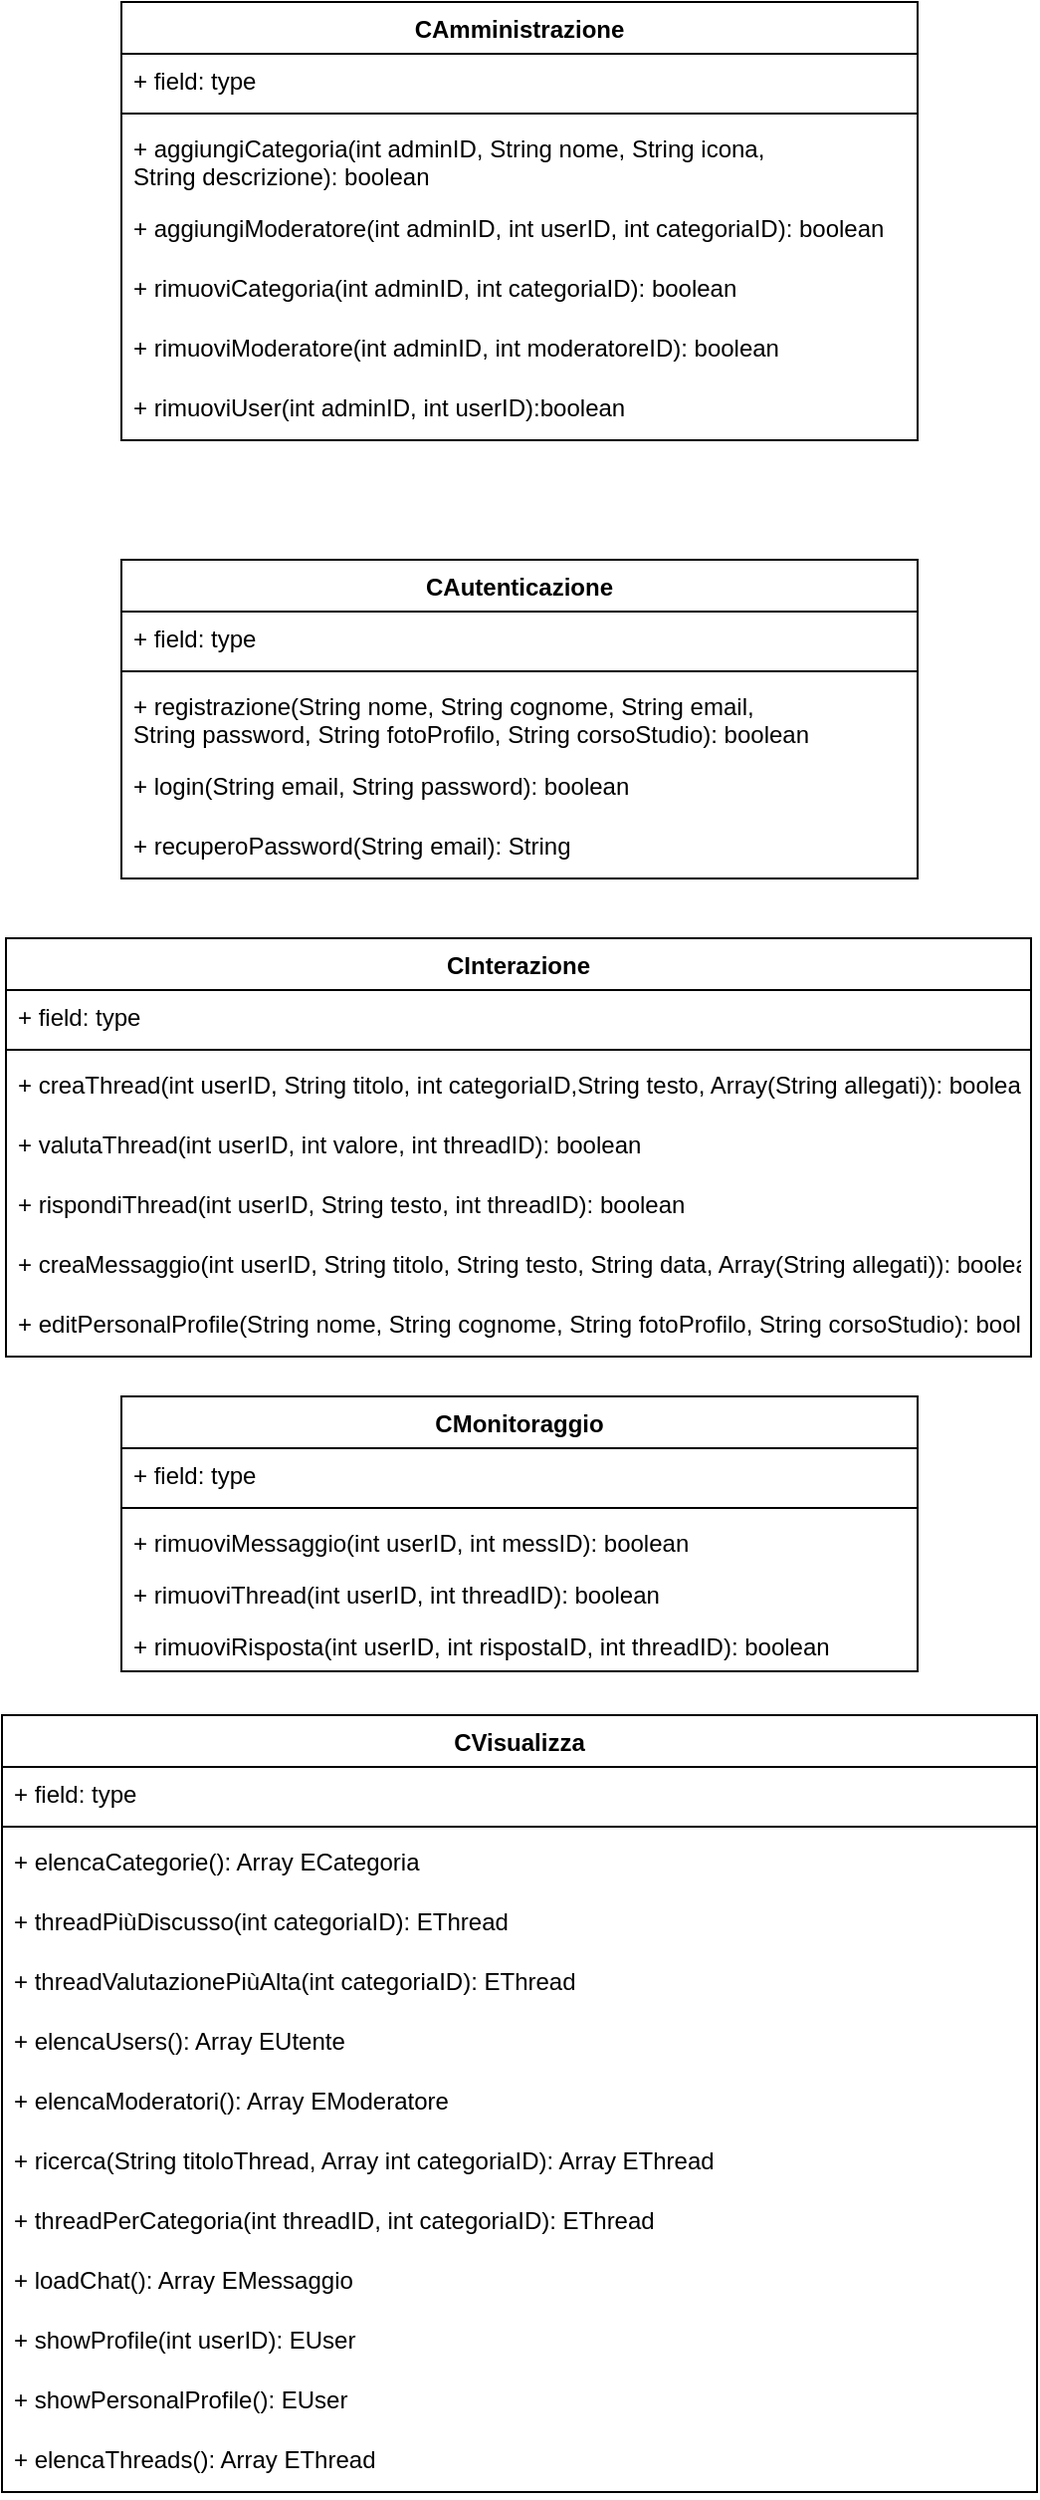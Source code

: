 <mxfile version="14.9.9"><diagram id="o65xHAk28s9XX9fI9ytK" name="Pagina-1"><mxGraphModel dx="1069" dy="536" grid="1" gridSize="10" guides="1" tooltips="1" connect="1" arrows="1" fold="1" page="1" pageScale="1" pageWidth="1169" pageHeight="827" math="0" shadow="0"><root><mxCell id="0"/><mxCell id="1" parent="0"/><mxCell id="S2R8XyvhuYuR_icyneo2-1" value="CAutenticazione" style="swimlane;fontStyle=1;align=center;verticalAlign=top;childLayout=stackLayout;horizontal=1;startSize=26;horizontalStack=0;resizeParent=1;resizeParentMax=0;resizeLast=0;collapsible=1;marginBottom=0;" parent="1" vertex="1"><mxGeometry x="385" y="300" width="400" height="160" as="geometry"><mxRectangle x="410" y="310" width="130" height="26" as="alternateBounds"/></mxGeometry></mxCell><mxCell id="S2R8XyvhuYuR_icyneo2-2" value="+ field: type" style="text;strokeColor=none;fillColor=none;align=left;verticalAlign=top;spacingLeft=4;spacingRight=4;overflow=hidden;rotatable=0;points=[[0,0.5],[1,0.5]];portConstraint=eastwest;" parent="S2R8XyvhuYuR_icyneo2-1" vertex="1"><mxGeometry y="26" width="400" height="26" as="geometry"/></mxCell><mxCell id="S2R8XyvhuYuR_icyneo2-3" value="" style="line;strokeWidth=1;fillColor=none;align=left;verticalAlign=middle;spacingTop=-1;spacingLeft=3;spacingRight=3;rotatable=0;labelPosition=right;points=[];portConstraint=eastwest;" parent="S2R8XyvhuYuR_icyneo2-1" vertex="1"><mxGeometry y="52" width="400" height="8" as="geometry"/></mxCell><mxCell id="S2R8XyvhuYuR_icyneo2-4" value="+ registrazione(String nome, String cognome, String email,&#xA;String password, String fotoProfilo, String corsoStudio): boolean" style="text;strokeColor=none;fillColor=none;align=left;verticalAlign=top;spacingLeft=4;spacingRight=4;overflow=hidden;rotatable=0;points=[[0,0.5],[1,0.5]];portConstraint=eastwest;" parent="S2R8XyvhuYuR_icyneo2-1" vertex="1"><mxGeometry y="60" width="400" height="40" as="geometry"/></mxCell><mxCell id="S2R8XyvhuYuR_icyneo2-5" value="+ login(String email, String password): boolean" style="text;strokeColor=none;fillColor=none;align=left;verticalAlign=top;spacingLeft=4;spacingRight=4;overflow=hidden;rotatable=0;points=[[0,0.5],[1,0.5]];portConstraint=eastwest;" parent="S2R8XyvhuYuR_icyneo2-1" vertex="1"><mxGeometry y="100" width="400" height="30" as="geometry"/></mxCell><mxCell id="S2R8XyvhuYuR_icyneo2-6" value="+ recuperoPassword(String email): String" style="text;strokeColor=none;fillColor=none;align=left;verticalAlign=top;spacingLeft=4;spacingRight=4;overflow=hidden;rotatable=0;points=[[0,0.5],[1,0.5]];portConstraint=eastwest;" parent="S2R8XyvhuYuR_icyneo2-1" vertex="1"><mxGeometry y="130" width="400" height="30" as="geometry"/></mxCell><mxCell id="PkMuKAgnX_gJecn6NHZK-7" value="CInterazione" style="swimlane;fontStyle=1;align=center;verticalAlign=top;childLayout=stackLayout;horizontal=1;startSize=26;horizontalStack=0;resizeParent=1;resizeParentMax=0;resizeLast=0;collapsible=1;marginBottom=0;" parent="1" vertex="1"><mxGeometry x="327" y="490" width="515" height="210" as="geometry"><mxRectangle x="435" y="510" width="150" height="26" as="alternateBounds"/></mxGeometry></mxCell><mxCell id="PkMuKAgnX_gJecn6NHZK-8" value="+ field: type" style="text;strokeColor=none;fillColor=none;align=left;verticalAlign=top;spacingLeft=4;spacingRight=4;overflow=hidden;rotatable=0;points=[[0,0.5],[1,0.5]];portConstraint=eastwest;" parent="PkMuKAgnX_gJecn6NHZK-7" vertex="1"><mxGeometry y="26" width="515" height="26" as="geometry"/></mxCell><mxCell id="PkMuKAgnX_gJecn6NHZK-9" value="" style="line;strokeWidth=1;fillColor=none;align=left;verticalAlign=middle;spacingTop=-1;spacingLeft=3;spacingRight=3;rotatable=0;labelPosition=right;points=[];portConstraint=eastwest;" parent="PkMuKAgnX_gJecn6NHZK-7" vertex="1"><mxGeometry y="52" width="515" height="8" as="geometry"/></mxCell><mxCell id="PkMuKAgnX_gJecn6NHZK-10" value="+ creaThread(int userID, String titolo, int categoriaID,String testo, Array(String allegati)): boolean" style="text;strokeColor=none;fillColor=none;align=left;verticalAlign=top;spacingLeft=4;spacingRight=4;overflow=hidden;rotatable=0;points=[[0,0.5],[1,0.5]];portConstraint=eastwest;" parent="PkMuKAgnX_gJecn6NHZK-7" vertex="1"><mxGeometry y="60" width="515" height="30" as="geometry"/></mxCell><mxCell id="PkMuKAgnX_gJecn6NHZK-13" value="+ valutaThread(int userID, int valore, int threadID): boolean" style="text;strokeColor=none;fillColor=none;align=left;verticalAlign=top;spacingLeft=4;spacingRight=4;overflow=hidden;rotatable=0;points=[[0,0.5],[1,0.5]];portConstraint=eastwest;" parent="PkMuKAgnX_gJecn6NHZK-7" vertex="1"><mxGeometry y="90" width="515" height="30" as="geometry"/></mxCell><mxCell id="PkMuKAgnX_gJecn6NHZK-12" value="+ rispondiThread(int userID, String testo, int threadID): boolean" style="text;strokeColor=none;fillColor=none;align=left;verticalAlign=top;spacingLeft=4;spacingRight=4;overflow=hidden;rotatable=0;points=[[0,0.5],[1,0.5]];portConstraint=eastwest;" parent="PkMuKAgnX_gJecn6NHZK-7" vertex="1"><mxGeometry y="120" width="515" height="30" as="geometry"/></mxCell><mxCell id="jCujb9FClcqtXTObPl5t-19" value="+ creaMessaggio(int userID, String titolo, String testo, String data, Array(String allegati)): boolean" style="text;strokeColor=none;fillColor=none;align=left;verticalAlign=top;spacingLeft=4;spacingRight=4;overflow=hidden;rotatable=0;points=[[0,0.5],[1,0.5]];portConstraint=eastwest;" parent="PkMuKAgnX_gJecn6NHZK-7" vertex="1"><mxGeometry y="150" width="515" height="30" as="geometry"/></mxCell><mxCell id="Ee2qRUufOaVZTM4OEprY-3" value="+ editPersonalProfile(String nome, String cognome, String fotoProfilo, String corsoStudio): boolean" style="text;strokeColor=none;fillColor=none;align=left;verticalAlign=top;spacingLeft=4;spacingRight=4;overflow=hidden;rotatable=0;points=[[0,0.5],[1,0.5]];portConstraint=eastwest;" vertex="1" parent="PkMuKAgnX_gJecn6NHZK-7"><mxGeometry y="180" width="515" height="30" as="geometry"/></mxCell><mxCell id="PkMuKAgnX_gJecn6NHZK-14" value="CMonitoraggio" style="swimlane;fontStyle=1;align=center;verticalAlign=top;childLayout=stackLayout;horizontal=1;startSize=26;horizontalStack=0;resizeParent=1;resizeParentMax=0;resizeLast=0;collapsible=1;marginBottom=0;" parent="1" vertex="1"><mxGeometry x="385" y="720" width="400" height="138" as="geometry"><mxRectangle x="385" y="440" width="120" height="26" as="alternateBounds"/></mxGeometry></mxCell><mxCell id="PkMuKAgnX_gJecn6NHZK-15" value="+ field: type" style="text;strokeColor=none;fillColor=none;align=left;verticalAlign=top;spacingLeft=4;spacingRight=4;overflow=hidden;rotatable=0;points=[[0,0.5],[1,0.5]];portConstraint=eastwest;" parent="PkMuKAgnX_gJecn6NHZK-14" vertex="1"><mxGeometry y="26" width="400" height="26" as="geometry"/></mxCell><mxCell id="PkMuKAgnX_gJecn6NHZK-16" value="" style="line;strokeWidth=1;fillColor=none;align=left;verticalAlign=middle;spacingTop=-1;spacingLeft=3;spacingRight=3;rotatable=0;labelPosition=right;points=[];portConstraint=eastwest;" parent="PkMuKAgnX_gJecn6NHZK-14" vertex="1"><mxGeometry y="52" width="400" height="8" as="geometry"/></mxCell><mxCell id="PkMuKAgnX_gJecn6NHZK-17" value="+ rimuoviMessaggio(int userID, int messID): boolean" style="text;strokeColor=none;fillColor=none;align=left;verticalAlign=top;spacingLeft=4;spacingRight=4;overflow=hidden;rotatable=0;points=[[0,0.5],[1,0.5]];portConstraint=eastwest;" parent="PkMuKAgnX_gJecn6NHZK-14" vertex="1"><mxGeometry y="60" width="400" height="26" as="geometry"/></mxCell><mxCell id="PkMuKAgnX_gJecn6NHZK-18" value="+ rimuoviThread(int userID, int threadID): boolean" style="text;strokeColor=none;fillColor=none;align=left;verticalAlign=top;spacingLeft=4;spacingRight=4;overflow=hidden;rotatable=0;points=[[0,0.5],[1,0.5]];portConstraint=eastwest;" parent="PkMuKAgnX_gJecn6NHZK-14" vertex="1"><mxGeometry y="86" width="400" height="26" as="geometry"/></mxCell><mxCell id="PkMuKAgnX_gJecn6NHZK-19" value="+ rimuoviRisposta(int userID, int rispostaID, int threadID): boolean" style="text;strokeColor=none;fillColor=none;align=left;verticalAlign=top;spacingLeft=4;spacingRight=4;overflow=hidden;rotatable=0;points=[[0,0.5],[1,0.5]];portConstraint=eastwest;" parent="PkMuKAgnX_gJecn6NHZK-14" vertex="1"><mxGeometry y="112" width="400" height="26" as="geometry"/></mxCell><mxCell id="C2-8zBB7MiL-Pwm9mPZN-1" value="CAmministrazione" style="swimlane;fontStyle=1;align=center;verticalAlign=top;childLayout=stackLayout;horizontal=1;startSize=26;horizontalStack=0;resizeParent=1;resizeParentMax=0;resizeLast=0;collapsible=1;marginBottom=0;" parent="1" vertex="1"><mxGeometry x="385" y="20" width="400" height="220" as="geometry"><mxRectangle x="410" y="80" width="130" height="26" as="alternateBounds"/></mxGeometry></mxCell><mxCell id="C2-8zBB7MiL-Pwm9mPZN-2" value="+ field: type" style="text;strokeColor=none;fillColor=none;align=left;verticalAlign=top;spacingLeft=4;spacingRight=4;overflow=hidden;rotatable=0;points=[[0,0.5],[1,0.5]];portConstraint=eastwest;" parent="C2-8zBB7MiL-Pwm9mPZN-1" vertex="1"><mxGeometry y="26" width="400" height="26" as="geometry"/></mxCell><mxCell id="C2-8zBB7MiL-Pwm9mPZN-3" value="" style="line;strokeWidth=1;fillColor=none;align=left;verticalAlign=middle;spacingTop=-1;spacingLeft=3;spacingRight=3;rotatable=0;labelPosition=right;points=[];portConstraint=eastwest;" parent="C2-8zBB7MiL-Pwm9mPZN-1" vertex="1"><mxGeometry y="52" width="400" height="8" as="geometry"/></mxCell><mxCell id="C2-8zBB7MiL-Pwm9mPZN-4" value="+ aggiungiCategoria(int adminID, String nome, String icona,&#xA;String descrizione): boolean" style="text;strokeColor=none;fillColor=none;align=left;verticalAlign=top;spacingLeft=4;spacingRight=4;overflow=hidden;rotatable=0;points=[[0,0.5],[1,0.5]];portConstraint=eastwest;" parent="C2-8zBB7MiL-Pwm9mPZN-1" vertex="1"><mxGeometry y="60" width="400" height="40" as="geometry"/></mxCell><mxCell id="C2-8zBB7MiL-Pwm9mPZN-6" value="+ aggiungiModeratore(int adminID, int userID, int categoriaID): boolean" style="text;strokeColor=none;fillColor=none;align=left;verticalAlign=top;spacingLeft=4;spacingRight=4;overflow=hidden;rotatable=0;points=[[0,0.5],[1,0.5]];portConstraint=eastwest;" parent="C2-8zBB7MiL-Pwm9mPZN-1" vertex="1"><mxGeometry y="100" width="400" height="30" as="geometry"/></mxCell><mxCell id="C2-8zBB7MiL-Pwm9mPZN-7" value="+ rimuoviCategoria(int adminID, int categoriaID): boolean" style="text;strokeColor=none;fillColor=none;align=left;verticalAlign=top;spacingLeft=4;spacingRight=4;overflow=hidden;rotatable=0;points=[[0,0.5],[1,0.5]];portConstraint=eastwest;" parent="C2-8zBB7MiL-Pwm9mPZN-1" vertex="1"><mxGeometry y="130" width="400" height="30" as="geometry"/></mxCell><mxCell id="C2-8zBB7MiL-Pwm9mPZN-8" value="+ rimuoviModeratore(int adminID, int moderatoreID): boolean" style="text;strokeColor=none;fillColor=none;align=left;verticalAlign=top;spacingLeft=4;spacingRight=4;overflow=hidden;rotatable=0;points=[[0,0.5],[1,0.5]];portConstraint=eastwest;" parent="C2-8zBB7MiL-Pwm9mPZN-1" vertex="1"><mxGeometry y="160" width="400" height="30" as="geometry"/></mxCell><mxCell id="vqSBgbF7h7Vz_wVfyU6S-13" value="+ rimuoviUser(int adminID, int userID):boolean" style="text;strokeColor=none;fillColor=none;align=left;verticalAlign=top;spacingLeft=4;spacingRight=4;overflow=hidden;rotatable=0;points=[[0,0.5],[1,0.5]];portConstraint=eastwest;" parent="C2-8zBB7MiL-Pwm9mPZN-1" vertex="1"><mxGeometry y="190" width="400" height="30" as="geometry"/></mxCell><mxCell id="vqSBgbF7h7Vz_wVfyU6S-1" value="CVisualizza" style="swimlane;fontStyle=1;align=center;verticalAlign=top;childLayout=stackLayout;horizontal=1;startSize=26;horizontalStack=0;resizeParent=1;resizeParentMax=0;resizeLast=0;collapsible=1;marginBottom=0;" parent="1" vertex="1"><mxGeometry x="325" y="880" width="520" height="390" as="geometry"><mxRectangle x="360" y="910" width="100" height="26" as="alternateBounds"/></mxGeometry></mxCell><mxCell id="vqSBgbF7h7Vz_wVfyU6S-2" value="+ field: type" style="text;strokeColor=none;fillColor=none;align=left;verticalAlign=top;spacingLeft=4;spacingRight=4;overflow=hidden;rotatable=0;points=[[0,0.5],[1,0.5]];portConstraint=eastwest;" parent="vqSBgbF7h7Vz_wVfyU6S-1" vertex="1"><mxGeometry y="26" width="520" height="26" as="geometry"/></mxCell><mxCell id="vqSBgbF7h7Vz_wVfyU6S-3" value="" style="line;strokeWidth=1;fillColor=none;align=left;verticalAlign=middle;spacingTop=-1;spacingLeft=3;spacingRight=3;rotatable=0;labelPosition=right;points=[];portConstraint=eastwest;" parent="vqSBgbF7h7Vz_wVfyU6S-1" vertex="1"><mxGeometry y="52" width="520" height="8" as="geometry"/></mxCell><mxCell id="vqSBgbF7h7Vz_wVfyU6S-9" value="+ elencaCategorie(): Array ECategoria" style="text;strokeColor=none;fillColor=none;align=left;verticalAlign=top;spacingLeft=4;spacingRight=4;overflow=hidden;rotatable=0;points=[[0,0.5],[1,0.5]];portConstraint=eastwest;" parent="vqSBgbF7h7Vz_wVfyU6S-1" vertex="1"><mxGeometry y="60" width="520" height="30" as="geometry"/></mxCell><mxCell id="vqSBgbF7h7Vz_wVfyU6S-10" value="+ threadPiùDiscusso(int categoriaID): EThread" style="text;strokeColor=none;fillColor=none;align=left;verticalAlign=top;spacingLeft=4;spacingRight=4;overflow=hidden;rotatable=0;points=[[0,0.5],[1,0.5]];portConstraint=eastwest;" parent="vqSBgbF7h7Vz_wVfyU6S-1" vertex="1"><mxGeometry y="90" width="520" height="30" as="geometry"/></mxCell><mxCell id="vqSBgbF7h7Vz_wVfyU6S-12" value="+ threadValutazionePiùAlta(int categoriaID): EThread" style="text;strokeColor=none;fillColor=none;align=left;verticalAlign=top;spacingLeft=4;spacingRight=4;overflow=hidden;rotatable=0;points=[[0,0.5],[1,0.5]];portConstraint=eastwest;" parent="vqSBgbF7h7Vz_wVfyU6S-1" vertex="1"><mxGeometry y="120" width="520" height="30" as="geometry"/></mxCell><mxCell id="vqSBgbF7h7Vz_wVfyU6S-14" value="+ elencaUsers(): Array EUtente" style="text;strokeColor=none;fillColor=none;align=left;verticalAlign=top;spacingLeft=4;spacingRight=4;overflow=hidden;rotatable=0;points=[[0,0.5],[1,0.5]];portConstraint=eastwest;" parent="vqSBgbF7h7Vz_wVfyU6S-1" vertex="1"><mxGeometry y="150" width="520" height="30" as="geometry"/></mxCell><mxCell id="vqSBgbF7h7Vz_wVfyU6S-15" value="+ elencaModeratori(): Array EModeratore" style="text;strokeColor=none;fillColor=none;align=left;verticalAlign=top;spacingLeft=4;spacingRight=4;overflow=hidden;rotatable=0;points=[[0,0.5],[1,0.5]];portConstraint=eastwest;" parent="vqSBgbF7h7Vz_wVfyU6S-1" vertex="1"><mxGeometry y="180" width="520" height="30" as="geometry"/></mxCell><mxCell id="vqSBgbF7h7Vz_wVfyU6S-16" value="+ ricerca(String titoloThread, Array int categoriaID): Array EThread" style="text;strokeColor=none;fillColor=none;align=left;verticalAlign=top;spacingLeft=4;spacingRight=4;overflow=hidden;rotatable=0;points=[[0,0.5],[1,0.5]];portConstraint=eastwest;" parent="vqSBgbF7h7Vz_wVfyU6S-1" vertex="1"><mxGeometry y="210" width="520" height="30" as="geometry"/></mxCell><mxCell id="jCujb9FClcqtXTObPl5t-2" value="+ threadPerCategoria(int threadID, int categoriaID): EThread" style="text;strokeColor=none;fillColor=none;align=left;verticalAlign=top;spacingLeft=4;spacingRight=4;overflow=hidden;rotatable=0;points=[[0,0.5],[1,0.5]];portConstraint=eastwest;" parent="vqSBgbF7h7Vz_wVfyU6S-1" vertex="1"><mxGeometry y="240" width="520" height="30" as="geometry"/></mxCell><mxCell id="jCujb9FClcqtXTObPl5t-3" value="+ loadChat(): Array EMessaggio" style="text;strokeColor=none;fillColor=none;align=left;verticalAlign=top;spacingLeft=4;spacingRight=4;overflow=hidden;rotatable=0;points=[[0,0.5],[1,0.5]];portConstraint=eastwest;" parent="vqSBgbF7h7Vz_wVfyU6S-1" vertex="1"><mxGeometry y="270" width="520" height="30" as="geometry"/></mxCell><mxCell id="jCujb9FClcqtXTObPl5t-4" value="+ showProfile(int userID): EUser" style="text;strokeColor=none;fillColor=none;align=left;verticalAlign=top;spacingLeft=4;spacingRight=4;overflow=hidden;rotatable=0;points=[[0,0.5],[1,0.5]];portConstraint=eastwest;" parent="vqSBgbF7h7Vz_wVfyU6S-1" vertex="1"><mxGeometry y="300" width="520" height="30" as="geometry"/></mxCell><mxCell id="jCujb9FClcqtXTObPl5t-17" value="+ showPersonalProfile(): EUser" style="text;strokeColor=none;fillColor=none;align=left;verticalAlign=top;spacingLeft=4;spacingRight=4;overflow=hidden;rotatable=0;points=[[0,0.5],[1,0.5]];portConstraint=eastwest;" parent="vqSBgbF7h7Vz_wVfyU6S-1" vertex="1"><mxGeometry y="330" width="520" height="30" as="geometry"/></mxCell><mxCell id="Ee2qRUufOaVZTM4OEprY-2" value="+ elencaThreads(): Array EThread" style="text;strokeColor=none;fillColor=none;align=left;verticalAlign=top;spacingLeft=4;spacingRight=4;overflow=hidden;rotatable=0;points=[[0,0.5],[1,0.5]];portConstraint=eastwest;" vertex="1" parent="vqSBgbF7h7Vz_wVfyU6S-1"><mxGeometry y="360" width="520" height="30" as="geometry"/></mxCell></root></mxGraphModel></diagram></mxfile>